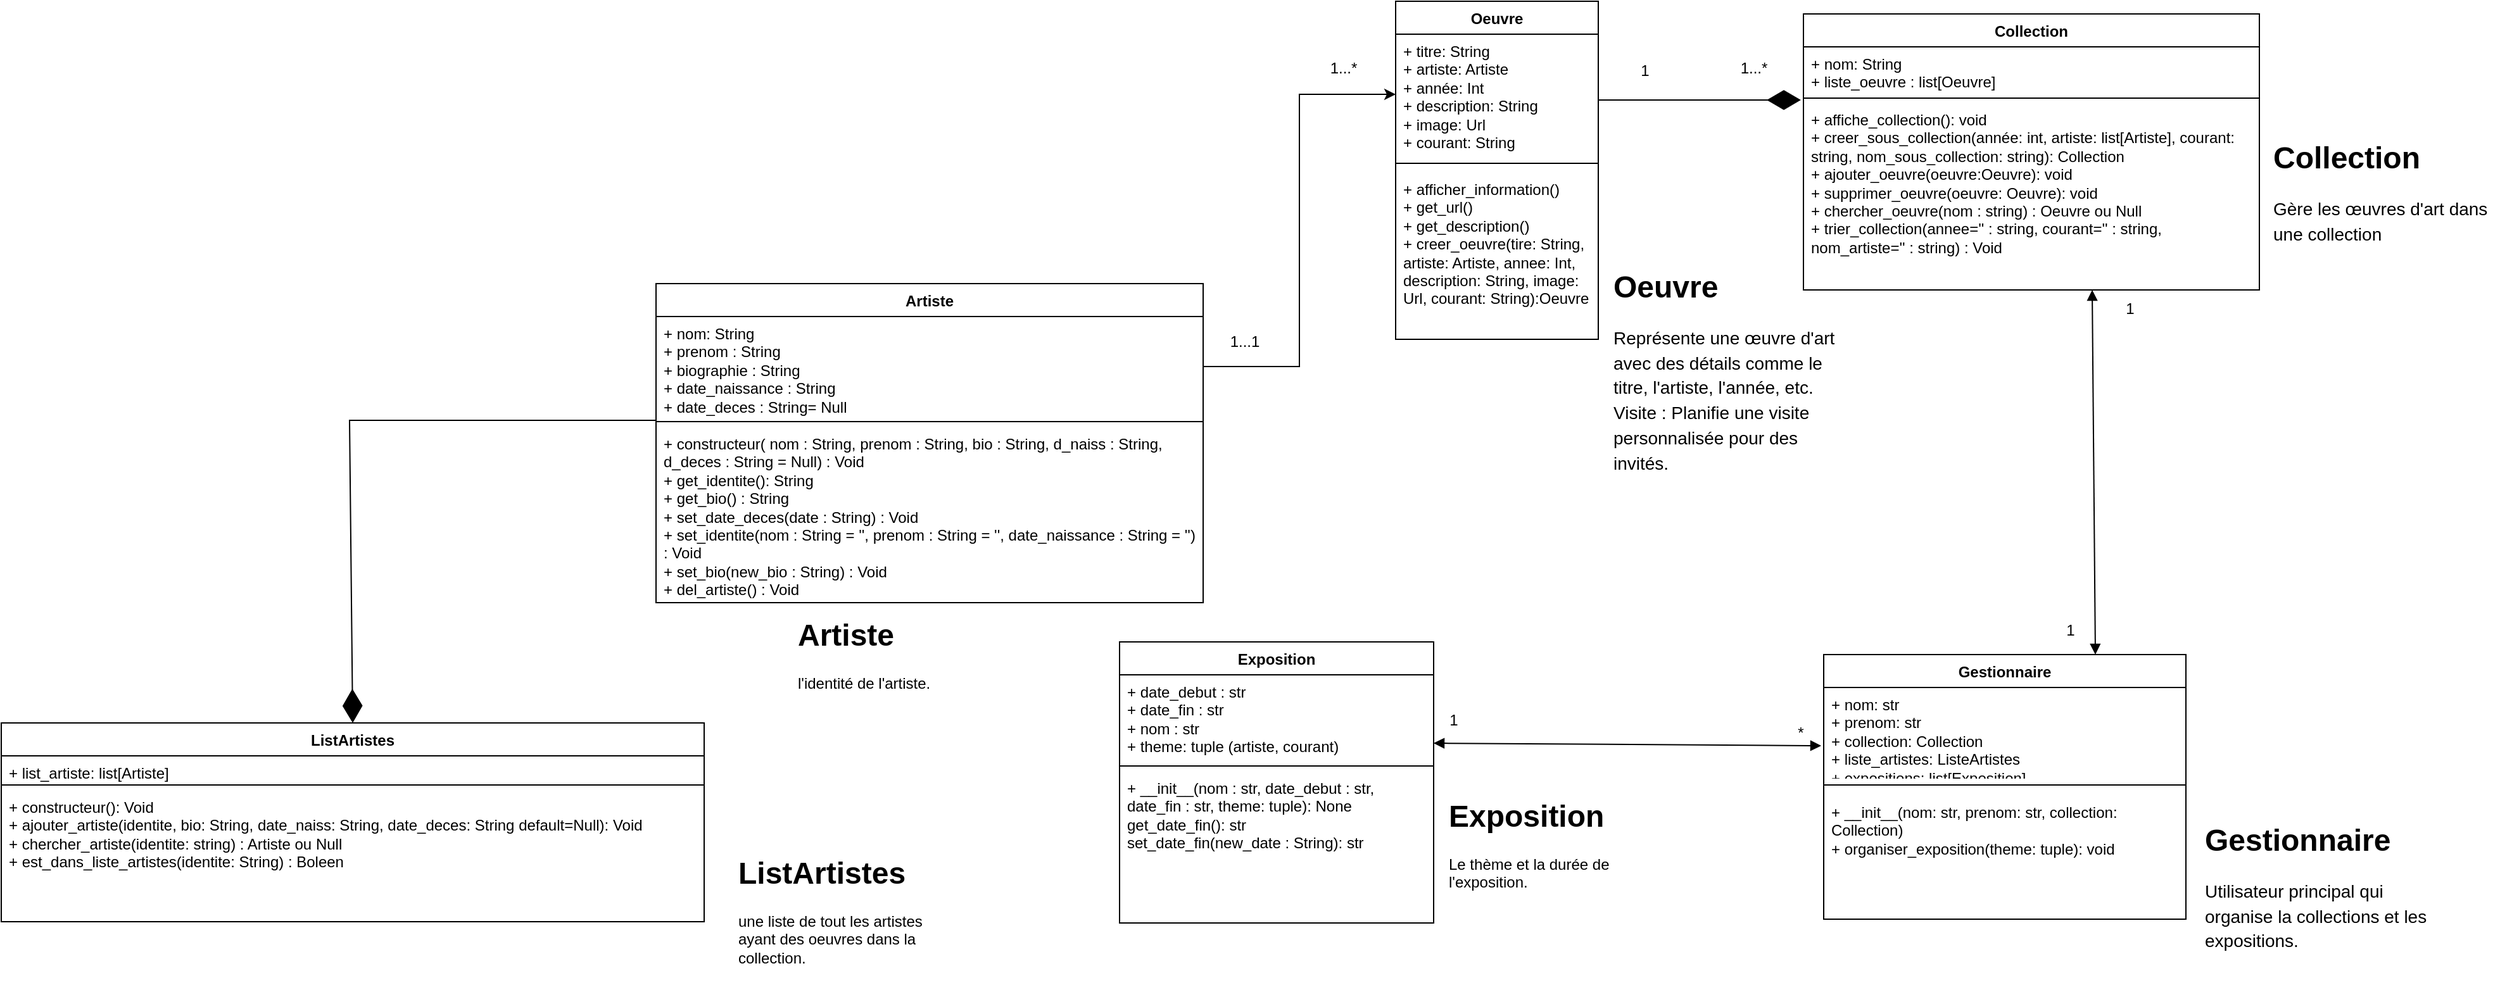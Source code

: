 <mxfile version="25.0.1">
  <diagram id="C5RBs43oDa-KdzZeNtuy" name="Page-1">
    <mxGraphModel dx="2448" dy="414" grid="0" gridSize="10" guides="1" tooltips="1" connect="1" arrows="1" fold="1" page="1" pageScale="1" pageWidth="827" pageHeight="1169" math="0" shadow="0">
      <root>
        <mxCell id="WIyWlLk6GJQsqaUBKTNV-0" />
        <mxCell id="WIyWlLk6GJQsqaUBKTNV-1" parent="WIyWlLk6GJQsqaUBKTNV-0" />
        <mxCell id="evRFQ8Dqrcnhtjwd-w8t-0" value="Oeuvre" style="swimlane;fontStyle=1;align=center;verticalAlign=top;childLayout=stackLayout;horizontal=1;startSize=26;horizontalStack=0;resizeParent=1;resizeParentMax=0;resizeLast=0;collapsible=1;marginBottom=0;whiteSpace=wrap;html=1;" parent="WIyWlLk6GJQsqaUBKTNV-1" vertex="1">
          <mxGeometry x="141" y="24" width="160" height="267" as="geometry" />
        </mxCell>
        <mxCell id="evRFQ8Dqrcnhtjwd-w8t-1" value="&lt;span style=&quot;text-wrap-mode: nowrap;&quot;&gt;+ titre: String&lt;/span&gt;&lt;br style=&quot;padding: 0px; margin: 0px; text-wrap-mode: nowrap;&quot;&gt;&lt;span style=&quot;text-wrap-mode: nowrap;&quot;&gt;+ artiste: Artiste&lt;/span&gt;&lt;br style=&quot;padding: 0px; margin: 0px; text-wrap-mode: nowrap;&quot;&gt;&lt;span style=&quot;text-wrap-mode: nowrap;&quot;&gt;+ année: Int&lt;/span&gt;&lt;br style=&quot;padding: 0px; margin: 0px; text-wrap-mode: nowrap;&quot;&gt;&lt;span style=&quot;text-wrap-mode: nowrap;&quot;&gt;+ description: String&lt;/span&gt;&lt;br style=&quot;padding: 0px; margin: 0px; text-wrap-mode: nowrap;&quot;&gt;&lt;span style=&quot;text-wrap-mode: nowrap;&quot;&gt;+ image: Url&lt;/span&gt;&lt;div&gt;&lt;span style=&quot;text-wrap-mode: nowrap;&quot;&gt;+ courant: String&lt;/span&gt;&lt;/div&gt;&lt;div&gt;&lt;span style=&quot;text-wrap-mode: nowrap;&quot;&gt;&lt;br&gt;&lt;/span&gt;&lt;/div&gt;" style="text;strokeColor=none;fillColor=none;align=left;verticalAlign=top;spacingLeft=4;spacingRight=4;overflow=hidden;rotatable=0;points=[[0,0.5],[1,0.5]];portConstraint=eastwest;whiteSpace=wrap;html=1;" parent="evRFQ8Dqrcnhtjwd-w8t-0" vertex="1">
          <mxGeometry y="26" width="160" height="95" as="geometry" />
        </mxCell>
        <mxCell id="evRFQ8Dqrcnhtjwd-w8t-2" value="" style="line;strokeWidth=1;fillColor=none;align=left;verticalAlign=middle;spacingTop=-1;spacingLeft=3;spacingRight=3;rotatable=0;labelPosition=right;points=[];portConstraint=eastwest;strokeColor=inherit;" parent="evRFQ8Dqrcnhtjwd-w8t-0" vertex="1">
          <mxGeometry y="121" width="160" height="14" as="geometry" />
        </mxCell>
        <mxCell id="evRFQ8Dqrcnhtjwd-w8t-3" value="+ afficher_information()&lt;div&gt;+ get_url()&lt;/div&gt;&lt;div&gt;+&amp;nbsp;&lt;span style=&quot;background-color: initial;&quot;&gt;get_description()&lt;/span&gt;&lt;/div&gt;&lt;div&gt;&lt;span style=&quot;background-color: initial;&quot;&gt;+ creer_oeuvre(tire: String, artiste: Artiste, annee: Int, description: String, image: Url, courant: String):Oeuvre&lt;/span&gt;&lt;/div&gt;&lt;div&gt;&lt;span style=&quot;background-color: initial;&quot;&gt;&lt;br&gt;&lt;/span&gt;&lt;/div&gt;" style="text;strokeColor=none;fillColor=none;align=left;verticalAlign=top;spacingLeft=4;spacingRight=4;overflow=hidden;rotatable=0;points=[[0,0.5],[1,0.5]];portConstraint=eastwest;whiteSpace=wrap;html=1;" parent="evRFQ8Dqrcnhtjwd-w8t-0" vertex="1">
          <mxGeometry y="135" width="160" height="132" as="geometry" />
        </mxCell>
        <mxCell id="I2Vo8YAyR-l4Du6Dh9Zq-0" value="Artiste" style="swimlane;fontStyle=1;align=center;verticalAlign=top;childLayout=stackLayout;horizontal=1;startSize=26;horizontalStack=0;resizeParent=1;resizeParentMax=0;resizeLast=0;collapsible=1;marginBottom=0;whiteSpace=wrap;html=1;" parent="WIyWlLk6GJQsqaUBKTNV-1" vertex="1">
          <mxGeometry x="-443" y="247" width="432" height="252" as="geometry" />
        </mxCell>
        <mxCell id="I2Vo8YAyR-l4Du6Dh9Zq-1" value="&lt;div&gt;+ nom: String&lt;/div&gt;&lt;div&gt;+ prenom : String&lt;/div&gt;&lt;div&gt;+ biographie : String&lt;/div&gt;&lt;div&gt;+ date_naissance : String&lt;/div&gt;&lt;div&gt;+ date_deces : String= Null&lt;br&gt;&lt;/div&gt;&lt;div&gt;&lt;br&gt;&lt;/div&gt;" style="text;strokeColor=none;fillColor=none;align=left;verticalAlign=top;spacingLeft=4;spacingRight=4;overflow=hidden;rotatable=0;points=[[0,0.5],[1,0.5]];portConstraint=eastwest;whiteSpace=wrap;html=1;" parent="I2Vo8YAyR-l4Du6Dh9Zq-0" vertex="1">
          <mxGeometry y="26" width="432" height="79" as="geometry" />
        </mxCell>
        <mxCell id="I2Vo8YAyR-l4Du6Dh9Zq-2" value="" style="line;strokeWidth=1;fillColor=none;align=left;verticalAlign=middle;spacingTop=-1;spacingLeft=3;spacingRight=3;rotatable=0;labelPosition=right;points=[];portConstraint=eastwest;strokeColor=inherit;" parent="I2Vo8YAyR-l4Du6Dh9Zq-0" vertex="1">
          <mxGeometry y="105" width="432" height="8" as="geometry" />
        </mxCell>
        <mxCell id="I2Vo8YAyR-l4Du6Dh9Zq-3" value="&lt;div&gt;+ constructeur( nom : String, prenom : String, bio : String, d_naiss : String, d_deces : String = Null) : Void&lt;br&gt;&lt;/div&gt;&lt;div&gt;+ get_identite(): String&lt;/div&gt;&lt;div&gt;+ get_bio() : String&lt;/div&gt;&lt;div&gt;+ set_date_deces(date : String) : Void&lt;/div&gt;&lt;div&gt;+ set_identite(nom : String = &#39;&#39;, prenom : String = &#39;&#39;, date_naissance : String = &#39;&#39;) : Void&lt;/div&gt;&lt;div&gt;+ set_bio(new_bio : String) : Void&lt;/div&gt;&lt;div&gt;+ del_artiste() : Void&lt;br&gt;&lt;/div&gt;&lt;div&gt;&amp;nbsp;&lt;br&gt;&lt;/div&gt;" style="text;strokeColor=none;fillColor=none;align=left;verticalAlign=top;spacingLeft=4;spacingRight=4;overflow=hidden;rotatable=0;points=[[0,0.5],[1,0.5]];portConstraint=eastwest;whiteSpace=wrap;html=1;" parent="I2Vo8YAyR-l4Du6Dh9Zq-0" vertex="1">
          <mxGeometry y="113" width="432" height="139" as="geometry" />
        </mxCell>
        <mxCell id="evRFQ8Dqrcnhtjwd-w8t-5" value="Collection" style="swimlane;fontStyle=1;align=center;verticalAlign=top;childLayout=stackLayout;horizontal=1;startSize=26;horizontalStack=0;resizeParent=1;resizeParentMax=0;resizeLast=0;collapsible=1;marginBottom=0;whiteSpace=wrap;html=1;" parent="WIyWlLk6GJQsqaUBKTNV-1" vertex="1">
          <mxGeometry x="463" y="34" width="360" height="218" as="geometry" />
        </mxCell>
        <mxCell id="evRFQ8Dqrcnhtjwd-w8t-6" value="+ nom: String&lt;div&gt;&lt;div&gt;+ liste_oeuvre : list[Oeuvre]&lt;/div&gt;&lt;/div&gt;" style="text;strokeColor=none;fillColor=none;align=left;verticalAlign=top;spacingLeft=4;spacingRight=4;overflow=hidden;rotatable=0;points=[[0,0.5],[1,0.5]];portConstraint=eastwest;whiteSpace=wrap;html=1;" parent="evRFQ8Dqrcnhtjwd-w8t-5" vertex="1">
          <mxGeometry y="26" width="360" height="37" as="geometry" />
        </mxCell>
        <mxCell id="evRFQ8Dqrcnhtjwd-w8t-7" value="" style="line;strokeWidth=1;fillColor=none;align=left;verticalAlign=middle;spacingTop=-1;spacingLeft=3;spacingRight=3;rotatable=0;labelPosition=right;points=[];portConstraint=eastwest;strokeColor=inherit;" parent="evRFQ8Dqrcnhtjwd-w8t-5" vertex="1">
          <mxGeometry y="63" width="360" height="7" as="geometry" />
        </mxCell>
        <mxCell id="evRFQ8Dqrcnhtjwd-w8t-8" value="+ affiche_collection(): void&lt;div&gt;+ creer_sous_collection(année: int, artiste: list[Artiste], courant: string, nom_sous_collection: string): Collection&lt;/div&gt;&lt;div&gt;+ ajouter_oeuvre(oeuvre:Oeuvre): void&lt;/div&gt;&lt;div&gt;+ supprimer_oeuvre(oeuvre: Oeuvre): void&lt;/div&gt;&lt;div&gt;+ chercher_oeuvre(nom : string) : Oeuvre ou Null&lt;/div&gt;&lt;div&gt;+ trier_collection(annee=&#39;&#39; : string, courant=&#39;&#39; : string, nom_artiste=&#39;&#39; : string) : Void&lt;br&gt;&lt;/div&gt;" style="text;strokeColor=none;fillColor=none;align=left;verticalAlign=top;spacingLeft=4;spacingRight=4;overflow=hidden;rotatable=0;points=[[0,0.5],[1,0.5]];portConstraint=eastwest;whiteSpace=wrap;html=1;" parent="evRFQ8Dqrcnhtjwd-w8t-5" vertex="1">
          <mxGeometry y="70" width="360" height="148" as="geometry" />
        </mxCell>
        <mxCell id="evRFQ8Dqrcnhtjwd-w8t-9" value="" style="endArrow=diamondThin;endFill=1;endSize=24;html=1;rounded=0;" parent="WIyWlLk6GJQsqaUBKTNV-1" edge="1">
          <mxGeometry width="160" relative="1" as="geometry">
            <mxPoint x="301" y="102" as="sourcePoint" />
            <mxPoint x="461" y="102" as="targetPoint" />
          </mxGeometry>
        </mxCell>
        <mxCell id="I2Vo8YAyR-l4Du6Dh9Zq-4" value="Exposition" style="swimlane;fontStyle=1;align=center;verticalAlign=top;childLayout=stackLayout;horizontal=1;startSize=26;horizontalStack=0;resizeParent=1;resizeParentMax=0;resizeLast=0;collapsible=1;marginBottom=0;whiteSpace=wrap;html=1;" parent="WIyWlLk6GJQsqaUBKTNV-1" vertex="1">
          <mxGeometry x="-77" y="530" width="248" height="222" as="geometry" />
        </mxCell>
        <mxCell id="I2Vo8YAyR-l4Du6Dh9Zq-5" value="&lt;div&gt;+ date_debut : str&lt;/div&gt;&lt;div&gt;+ date_fin : str&lt;/div&gt;&lt;div&gt;+ nom : str&lt;/div&gt;&lt;div&gt;+ theme: tuple (artiste, courant)&lt;br&gt;&lt;/div&gt;" style="text;strokeColor=none;fillColor=none;align=left;verticalAlign=top;spacingLeft=4;spacingRight=4;overflow=hidden;rotatable=0;points=[[0,0.5],[1,0.5]];portConstraint=eastwest;whiteSpace=wrap;html=1;" parent="I2Vo8YAyR-l4Du6Dh9Zq-4" vertex="1">
          <mxGeometry y="26" width="248" height="68" as="geometry" />
        </mxCell>
        <mxCell id="I2Vo8YAyR-l4Du6Dh9Zq-6" value="" style="line;strokeWidth=1;fillColor=none;align=left;verticalAlign=middle;spacingTop=-1;spacingLeft=3;spacingRight=3;rotatable=0;labelPosition=right;points=[];portConstraint=eastwest;strokeColor=inherit;" parent="I2Vo8YAyR-l4Du6Dh9Zq-4" vertex="1">
          <mxGeometry y="94" width="248" height="8" as="geometry" />
        </mxCell>
        <mxCell id="I2Vo8YAyR-l4Du6Dh9Zq-7" value="&lt;div&gt;+ __init__(nom : str, date_debut : str, date_fin : str, theme: tuple): None&lt;/div&gt;&lt;div&gt;get_date_fin(): str&lt;/div&gt;&lt;div&gt;set_date_fin(new_date : String): str&lt;br&gt;&lt;/div&gt;&lt;div&gt;&lt;br&gt;&lt;/div&gt;&lt;div&gt;&lt;br&gt;&lt;/div&gt;" style="text;strokeColor=none;fillColor=none;align=left;verticalAlign=top;spacingLeft=4;spacingRight=4;overflow=hidden;rotatable=0;points=[[0,0.5],[1,0.5]];portConstraint=eastwest;whiteSpace=wrap;html=1;" parent="I2Vo8YAyR-l4Du6Dh9Zq-4" vertex="1">
          <mxGeometry y="102" width="248" height="120" as="geometry" />
        </mxCell>
        <mxCell id="oPv2lNs6lQToN5GE80Rn-0" value="Gestionnaire" style="swimlane;fontStyle=1;align=center;verticalAlign=top;childLayout=stackLayout;horizontal=1;startSize=26;horizontalStack=0;resizeParent=1;resizeParentMax=0;resizeLast=0;collapsible=1;marginBottom=0;whiteSpace=wrap;html=1;" parent="WIyWlLk6GJQsqaUBKTNV-1" vertex="1">
          <mxGeometry x="479" y="540" width="286" height="209" as="geometry" />
        </mxCell>
        <mxCell id="oPv2lNs6lQToN5GE80Rn-1" value="+ nom: str&lt;div&gt;+ prenom: str&lt;/div&gt;&lt;div&gt;+ collection: Collection&lt;/div&gt;&lt;div&gt;+ liste_artistes: ListeArtistes&lt;br&gt;&lt;/div&gt;&lt;div&gt;+ expositions: list[Exposition]&lt;/div&gt;" style="text;strokeColor=none;fillColor=none;align=left;verticalAlign=top;spacingLeft=4;spacingRight=4;overflow=hidden;rotatable=0;points=[[0,0.5],[1,0.5]];portConstraint=eastwest;whiteSpace=wrap;html=1;" parent="oPv2lNs6lQToN5GE80Rn-0" vertex="1">
          <mxGeometry y="26" width="286" height="69" as="geometry" />
        </mxCell>
        <mxCell id="oPv2lNs6lQToN5GE80Rn-2" value="" style="line;strokeWidth=1;fillColor=none;align=left;verticalAlign=middle;spacingTop=-1;spacingLeft=3;spacingRight=3;rotatable=0;labelPosition=right;points=[];portConstraint=eastwest;strokeColor=inherit;" parent="oPv2lNs6lQToN5GE80Rn-0" vertex="1">
          <mxGeometry y="95" width="286" height="16" as="geometry" />
        </mxCell>
        <mxCell id="oPv2lNs6lQToN5GE80Rn-3" value="&lt;div&gt;+ __init__(nom: str, prenom: str, collection: Collection)&lt;br&gt;&lt;/div&gt;&lt;div&gt;+ organiser_exposition(theme: tuple): void&lt;/div&gt;" style="text;strokeColor=none;fillColor=none;align=left;verticalAlign=top;spacingLeft=4;spacingRight=4;overflow=hidden;rotatable=0;points=[[0,0.5],[1,0.5]];portConstraint=eastwest;whiteSpace=wrap;html=1;" parent="oPv2lNs6lQToN5GE80Rn-0" vertex="1">
          <mxGeometry y="111" width="286" height="98" as="geometry" />
        </mxCell>
        <mxCell id="F8SHtybh7W9j-nXOx--l-5" style="edgeStyle=orthogonalEdgeStyle;rounded=0;orthogonalLoop=1;jettySize=auto;html=1;exitX=1;exitY=0.5;exitDx=0;exitDy=0;entryX=0;entryY=0.5;entryDx=0;entryDy=0;" parent="WIyWlLk6GJQsqaUBKTNV-1" source="I2Vo8YAyR-l4Du6Dh9Zq-1" target="evRFQ8Dqrcnhtjwd-w8t-1" edge="1">
          <mxGeometry relative="1" as="geometry" />
        </mxCell>
        <mxCell id="I2Vo8YAyR-l4Du6Dh9Zq-11" value="1...*" style="text;html=1;align=center;verticalAlign=middle;whiteSpace=wrap;rounded=0;" parent="WIyWlLk6GJQsqaUBKTNV-1" vertex="1">
          <mxGeometry x="70" y="62" width="60" height="30" as="geometry" />
        </mxCell>
        <mxCell id="I2Vo8YAyR-l4Du6Dh9Zq-12" value="1...1" style="text;html=1;align=center;verticalAlign=middle;whiteSpace=wrap;rounded=0;" parent="WIyWlLk6GJQsqaUBKTNV-1" vertex="1">
          <mxGeometry x="-8" y="278" width="60" height="30" as="geometry" />
        </mxCell>
        <mxCell id="I2Vo8YAyR-l4Du6Dh9Zq-13" value="1...*" style="text;html=1;align=center;verticalAlign=middle;whiteSpace=wrap;rounded=0;" parent="WIyWlLk6GJQsqaUBKTNV-1" vertex="1">
          <mxGeometry x="394" y="62" width="60" height="30" as="geometry" />
        </mxCell>
        <mxCell id="I2Vo8YAyR-l4Du6Dh9Zq-14" value="1" style="text;html=1;align=center;verticalAlign=middle;whiteSpace=wrap;rounded=0;" parent="WIyWlLk6GJQsqaUBKTNV-1" vertex="1">
          <mxGeometry x="308" y="64" width="60" height="30" as="geometry" />
        </mxCell>
        <mxCell id="I2Vo8YAyR-l4Du6Dh9Zq-15" value="1" style="text;html=1;align=center;verticalAlign=middle;whiteSpace=wrap;rounded=0;" parent="WIyWlLk6GJQsqaUBKTNV-1" vertex="1">
          <mxGeometry x="644" y="506" width="60" height="30" as="geometry" />
        </mxCell>
        <mxCell id="I2Vo8YAyR-l4Du6Dh9Zq-16" value="1" style="text;html=1;align=center;verticalAlign=middle;whiteSpace=wrap;rounded=0;" parent="WIyWlLk6GJQsqaUBKTNV-1" vertex="1">
          <mxGeometry x="691" y="252" width="60" height="30" as="geometry" />
        </mxCell>
        <mxCell id="I2Vo8YAyR-l4Du6Dh9Zq-19" value="" style="endArrow=block;startArrow=block;endFill=1;startFill=1;html=1;rounded=0;exitX=1;exitY=0.794;exitDx=0;exitDy=0;exitPerimeter=0;" parent="WIyWlLk6GJQsqaUBKTNV-1" source="I2Vo8YAyR-l4Du6Dh9Zq-5" edge="1">
          <mxGeometry width="160" relative="1" as="geometry">
            <mxPoint x="394" y="629" as="sourcePoint" />
            <mxPoint x="477" y="612" as="targetPoint" />
          </mxGeometry>
        </mxCell>
        <mxCell id="I2Vo8YAyR-l4Du6Dh9Zq-20" value="*" style="text;html=1;align=center;verticalAlign=middle;whiteSpace=wrap;rounded=0;" parent="WIyWlLk6GJQsqaUBKTNV-1" vertex="1">
          <mxGeometry x="431" y="587" width="60" height="30" as="geometry" />
        </mxCell>
        <mxCell id="I2Vo8YAyR-l4Du6Dh9Zq-21" value="1" style="text;html=1;align=center;verticalAlign=middle;whiteSpace=wrap;rounded=0;" parent="WIyWlLk6GJQsqaUBKTNV-1" vertex="1">
          <mxGeometry x="157" y="577" width="60" height="30" as="geometry" />
        </mxCell>
        <mxCell id="I2Vo8YAyR-l4Du6Dh9Zq-22" value="&lt;h1 style=&quot;margin-top: 0px;&quot;&gt;Collection&lt;br&gt;&lt;/h1&gt;&lt;p&gt;&lt;span class=&quot;TextRun SCXW251232665 BCX2&quot; lang=&quot;FR-FR&quot; style=&quot;font-size: 10.5pt; font-style: normal; font-variant: normal; text-transform: none; line-height: 19.762px; font-family: &amp;quot;Source Code Pro&amp;quot;, &amp;quot;Source Code Pro_EmbeddedFont&amp;quot;, &amp;quot;Source Code Pro_MSFontService&amp;quot;, sans-serif; font-weight: normal;&quot; data-contrast=&quot;auto&quot;&gt;&lt;span class=&quot;NormalTextRun SCXW251232665 BCX2&quot;&gt;Gère les œuvres d&#39;art dans une collection&lt;/span&gt;&lt;/span&gt;&lt;/p&gt;" style="text;html=1;whiteSpace=wrap;overflow=hidden;rounded=0;" parent="WIyWlLk6GJQsqaUBKTNV-1" vertex="1">
          <mxGeometry x="832" y="127" width="180" height="120" as="geometry" />
        </mxCell>
        <mxCell id="I2Vo8YAyR-l4Du6Dh9Zq-23" value="&lt;h1 style=&quot;margin-top: 0px;&quot;&gt;Oeuvre&lt;/h1&gt;&lt;p&gt;&lt;span class=&quot;TextRun SCXW255212346 BCX2&quot; lang=&quot;FR-FR&quot; style=&quot;font-size: 10.5pt; font-style: normal; font-variant: normal; text-transform: none; line-height: 19.762px; font-family: &amp;quot;Source Code Pro&amp;quot;, &amp;quot;Source Code Pro_EmbeddedFont&amp;quot;, &amp;quot;Source Code Pro_MSFontService&amp;quot;, sans-serif; font-weight: normal;&quot; data-contrast=&quot;auto&quot;&gt;&lt;span class=&quot;NormalTextRun SCXW255212346 BCX2&quot;&gt;Représente une œuvre d&#39;art avec des détails comme le titre, l&#39;artiste, l&#39;année, etc. Visite : Planifie une visite personnalisée pour des invités.&lt;/span&gt;&lt;/span&gt;&lt;/p&gt;" style="text;html=1;whiteSpace=wrap;overflow=hidden;rounded=0;" parent="WIyWlLk6GJQsqaUBKTNV-1" vertex="1">
          <mxGeometry x="311" y="229" width="180" height="176" as="geometry" />
        </mxCell>
        <mxCell id="I2Vo8YAyR-l4Du6Dh9Zq-24" value="&lt;h1 style=&quot;margin-top: 0px;&quot;&gt;Gestionnaire&lt;/h1&gt;&lt;p&gt;&lt;span class=&quot;TextRun SCXW255212346 BCX2&quot; lang=&quot;FR-FR&quot; style=&quot;font-size: 10.5pt; font-style: normal; font-variant: normal; text-transform: none; line-height: 19.762px; font-family: &amp;quot;Source Code Pro&amp;quot;, &amp;quot;Source Code Pro_EmbeddedFont&amp;quot;, &amp;quot;Source Code Pro_MSFontService&amp;quot;, sans-serif; font-weight: normal;&quot; data-contrast=&quot;auto&quot;&gt;&lt;span class=&quot;NormalTextRun SCXW255212346 BCX2&quot;&gt;Utilisateur principal qui organise la collections et les expositions.&lt;/span&gt;&lt;/span&gt;&lt;/p&gt;" style="text;html=1;whiteSpace=wrap;overflow=hidden;rounded=0;" parent="WIyWlLk6GJQsqaUBKTNV-1" vertex="1">
          <mxGeometry x="778" y="666" width="180" height="120" as="geometry" />
        </mxCell>
        <mxCell id="I2Vo8YAyR-l4Du6Dh9Zq-25" value="&lt;h1 style=&quot;margin-top: 0px;&quot;&gt;Exposition&lt;br&gt;&lt;/h1&gt;&lt;p&gt;Le thème et la durée de l&#39;exposition.&lt;br&gt;&lt;/p&gt;" style="text;html=1;whiteSpace=wrap;overflow=hidden;rounded=0;" parent="WIyWlLk6GJQsqaUBKTNV-1" vertex="1">
          <mxGeometry x="181" y="647" width="180" height="120" as="geometry" />
        </mxCell>
        <mxCell id="I2Vo8YAyR-l4Du6Dh9Zq-26" value="&lt;h1 style=&quot;margin-top: 0px;&quot;&gt;Artiste&lt;/h1&gt;&lt;p&gt;l&#39;identité de l&#39;artiste.&lt;br&gt;&lt;/p&gt;" style="text;html=1;whiteSpace=wrap;overflow=hidden;rounded=0;" parent="WIyWlLk6GJQsqaUBKTNV-1" vertex="1">
          <mxGeometry x="-333" y="504" width="180" height="120" as="geometry" />
        </mxCell>
        <mxCell id="NE25LPwLPcmovDKFN_kk-0" value="" style="endArrow=block;startArrow=block;endFill=1;startFill=1;html=1;rounded=0;exitX=0;exitY=0;exitDx=0;exitDy=0;entryX=0.75;entryY=0;entryDx=0;entryDy=0;" parent="WIyWlLk6GJQsqaUBKTNV-1" source="I2Vo8YAyR-l4Du6Dh9Zq-16" target="oPv2lNs6lQToN5GE80Rn-0" edge="1">
          <mxGeometry width="160" relative="1" as="geometry">
            <mxPoint x="576" y="381" as="sourcePoint" />
            <mxPoint x="736" y="381" as="targetPoint" />
          </mxGeometry>
        </mxCell>
        <mxCell id="feHXkfgUiGf7qHUnP2GY-0" value="ListArtistes" style="swimlane;fontStyle=1;align=center;verticalAlign=top;childLayout=stackLayout;horizontal=1;startSize=26;horizontalStack=0;resizeParent=1;resizeParentMax=0;resizeLast=0;collapsible=1;marginBottom=0;whiteSpace=wrap;html=1;" parent="WIyWlLk6GJQsqaUBKTNV-1" vertex="1">
          <mxGeometry x="-960" y="594" width="555" height="157" as="geometry" />
        </mxCell>
        <mxCell id="feHXkfgUiGf7qHUnP2GY-1" value="+ list_artiste: list[Artiste]" style="text;strokeColor=none;fillColor=none;align=left;verticalAlign=top;spacingLeft=4;spacingRight=4;overflow=hidden;rotatable=0;points=[[0,0.5],[1,0.5]];portConstraint=eastwest;whiteSpace=wrap;html=1;" parent="feHXkfgUiGf7qHUnP2GY-0" vertex="1">
          <mxGeometry y="26" width="555" height="19" as="geometry" />
        </mxCell>
        <mxCell id="feHXkfgUiGf7qHUnP2GY-2" value="" style="line;strokeWidth=1;fillColor=none;align=left;verticalAlign=middle;spacingTop=-1;spacingLeft=3;spacingRight=3;rotatable=0;labelPosition=right;points=[];portConstraint=eastwest;strokeColor=inherit;" parent="feHXkfgUiGf7qHUnP2GY-0" vertex="1">
          <mxGeometry y="45" width="555" height="8" as="geometry" />
        </mxCell>
        <mxCell id="feHXkfgUiGf7qHUnP2GY-3" value="&lt;div&gt;+ constructeur(): Void&lt;/div&gt;&lt;div&gt;+ ajouter_artiste(identite, bio: String, date_naiss: String, date_deces: String default=Null): Void&lt;/div&gt;&lt;div&gt;+ chercher_artiste(identite: string) : Artiste ou Null&lt;/div&gt;&lt;div&gt;+ est_dans_liste_artistes(identite: String) : Boleen&lt;br&gt;&lt;/div&gt;" style="text;strokeColor=none;fillColor=none;align=left;verticalAlign=top;spacingLeft=4;spacingRight=4;overflow=hidden;rotatable=0;points=[[0,0.5],[1,0.5]];portConstraint=eastwest;whiteSpace=wrap;html=1;" parent="feHXkfgUiGf7qHUnP2GY-0" vertex="1">
          <mxGeometry y="53" width="555" height="104" as="geometry" />
        </mxCell>
        <mxCell id="feHXkfgUiGf7qHUnP2GY-4" value="" style="endArrow=diamondThin;endFill=1;endSize=24;html=1;rounded=0;entryX=0.5;entryY=0;entryDx=0;entryDy=0;exitX=0;exitY=1.038;exitDx=0;exitDy=0;exitPerimeter=0;" parent="WIyWlLk6GJQsqaUBKTNV-1" source="I2Vo8YAyR-l4Du6Dh9Zq-1" target="feHXkfgUiGf7qHUnP2GY-0" edge="1">
          <mxGeometry width="160" relative="1" as="geometry">
            <mxPoint x="-455" y="247" as="sourcePoint" />
            <mxPoint x="-450" y="407" as="targetPoint" />
            <Array as="points">
              <mxPoint x="-685" y="355" />
            </Array>
          </mxGeometry>
        </mxCell>
        <mxCell id="feHXkfgUiGf7qHUnP2GY-5" value="&lt;h1 style=&quot;margin-top: 0px;&quot;&gt;ListArtistes&lt;/h1&gt;&lt;p&gt;une liste de tout les artistes ayant des oeuvres dans la collection.&lt;br&gt;&lt;/p&gt;" style="text;html=1;whiteSpace=wrap;overflow=hidden;rounded=0;" parent="WIyWlLk6GJQsqaUBKTNV-1" vertex="1">
          <mxGeometry x="-380" y="692" width="180" height="120" as="geometry" />
        </mxCell>
      </root>
    </mxGraphModel>
  </diagram>
</mxfile>

